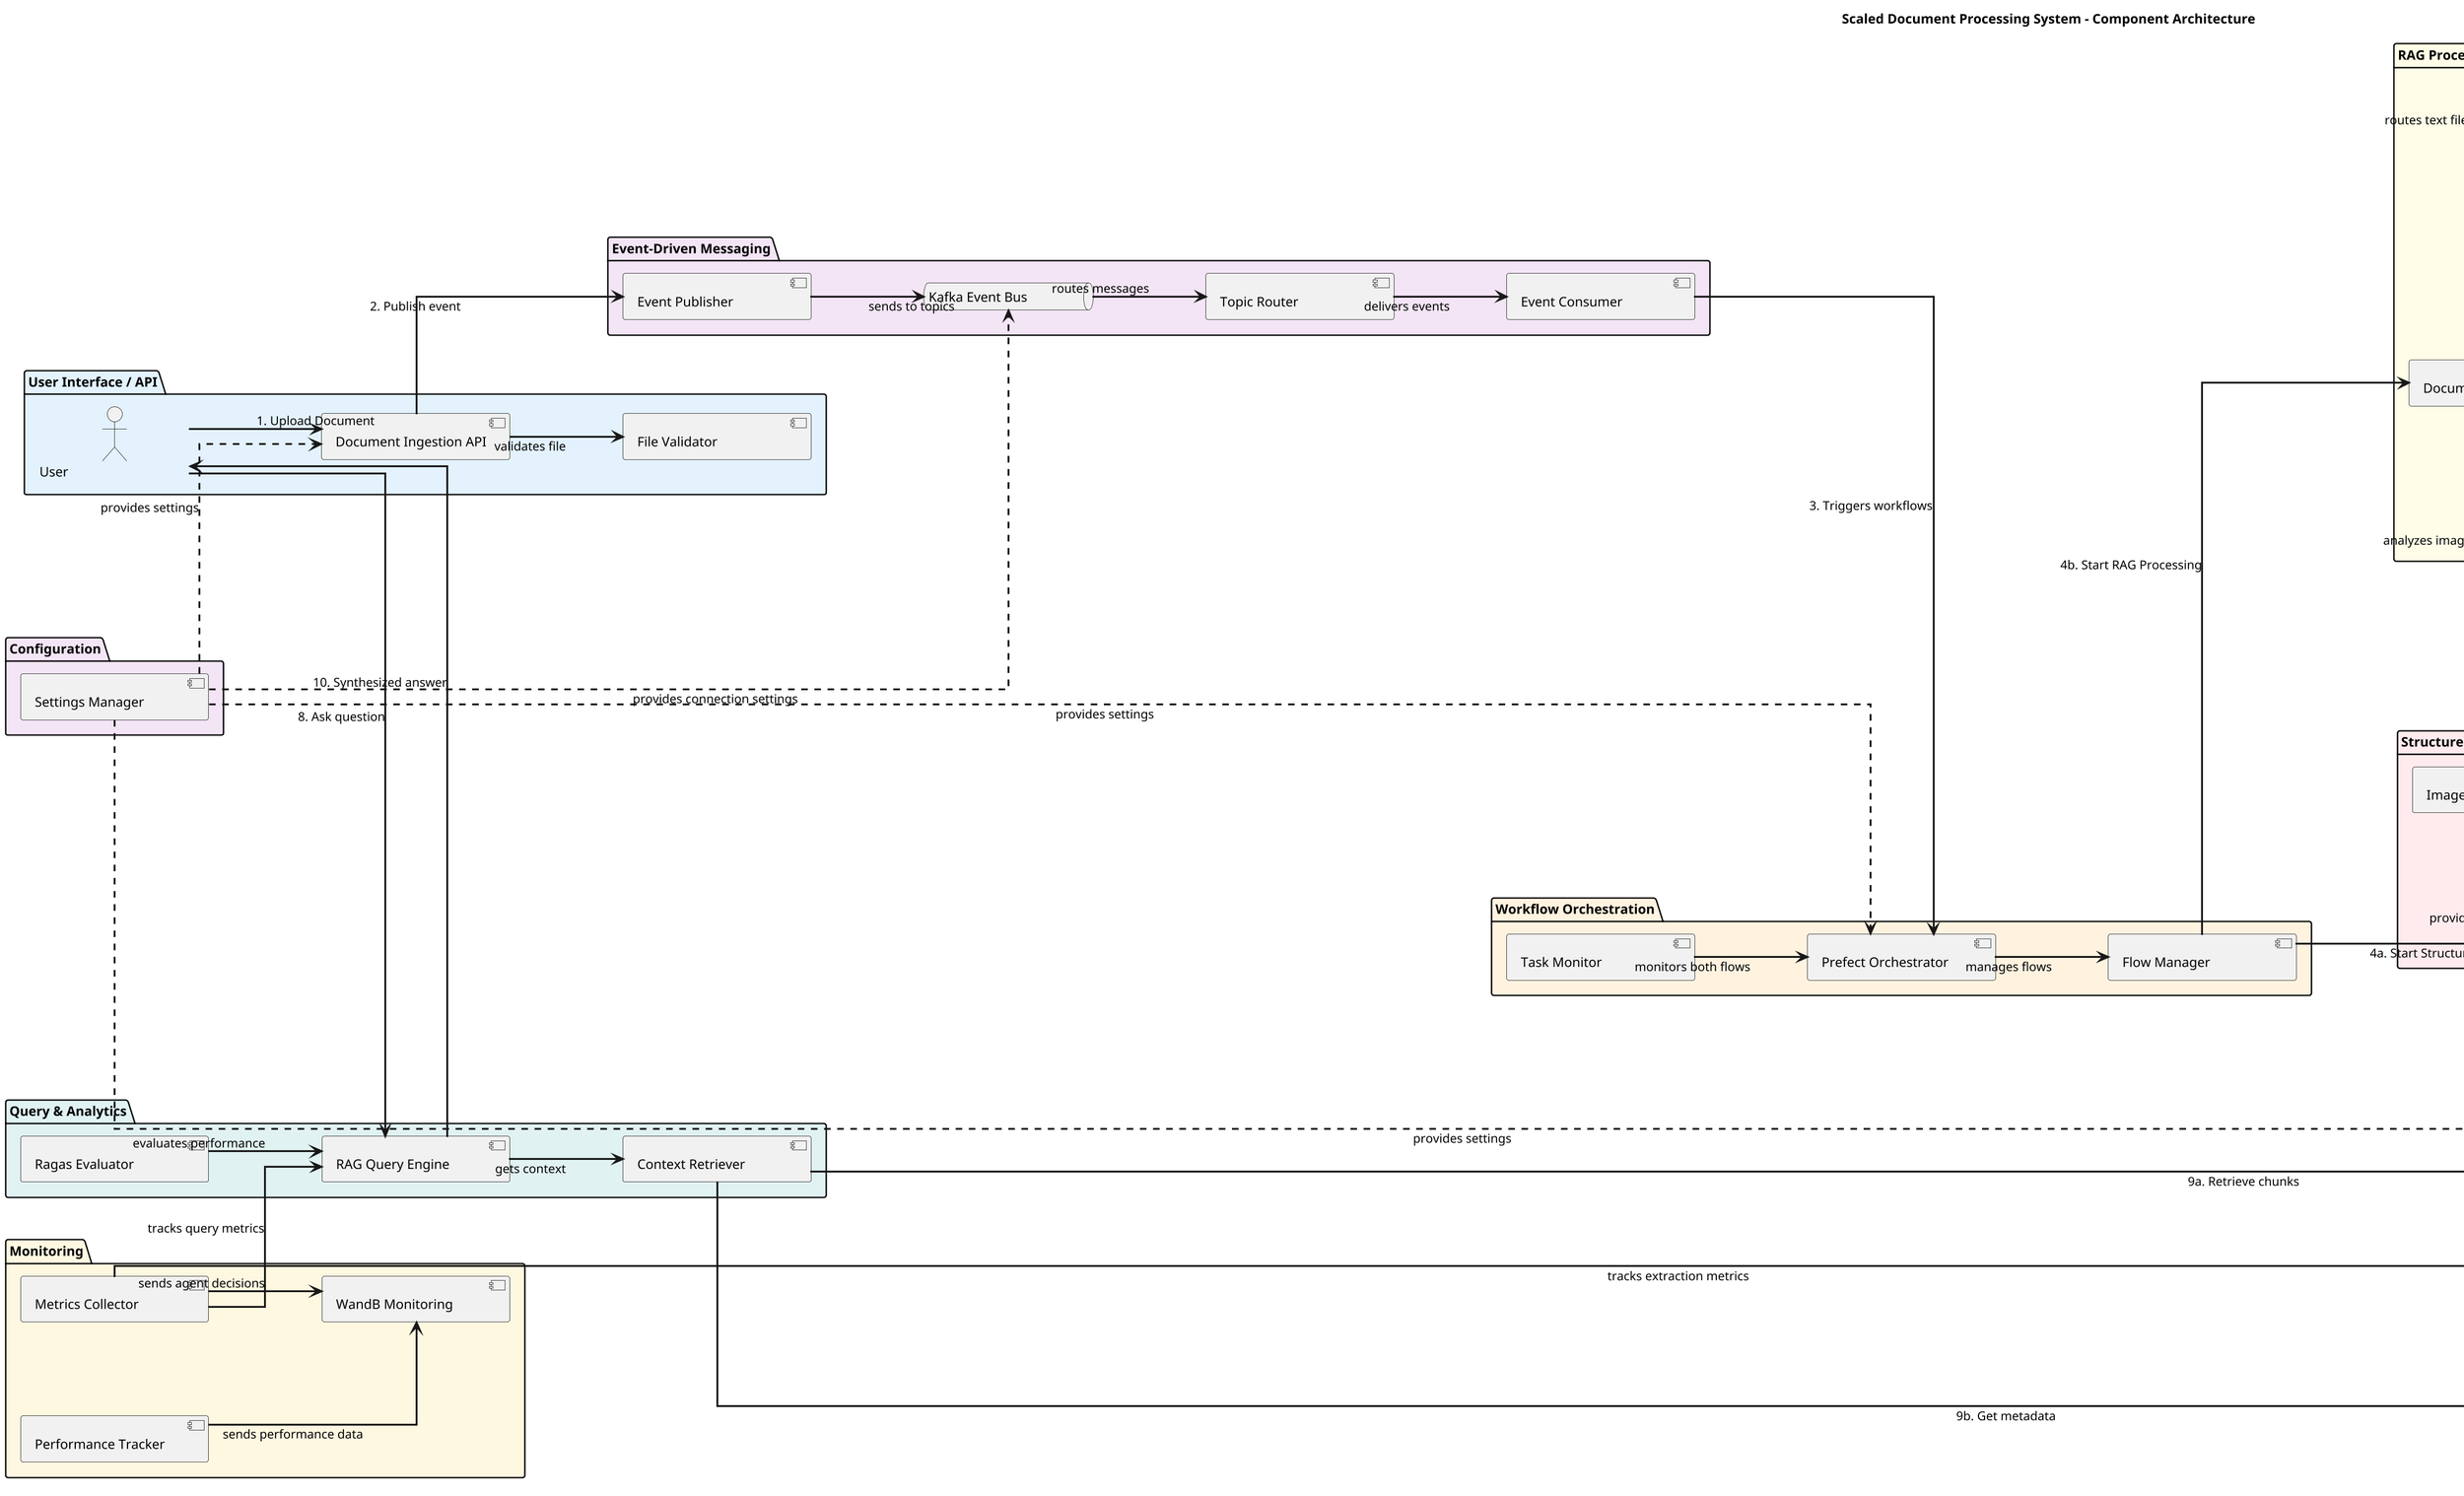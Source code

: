 @startuml

title Scaled Document Processing System - Component Architecture
left to right direction
skinparam linetype ortho
skinparam ranksep 120
skinparam nodesep 100
skinparam classAttributeIconSize 0
skinparam minClassWidth 160
skinparam arrowThickness 2
skinparam dpi 150
' === User Interface Layer ===
package "User Interface / API" #E3F2FD {
  actor User
  [Document Ingestion API] as API
  [File Validator] as Validator
}

' === Messaging Layer ===
package "Event-Driven Messaging" #F3E5F5 {
  queue "Kafka Event Bus" as Kafka
  [Event Publisher] as Publisher
  [Event Consumer] as Consumer
  [Topic Router] as Router
}

' === Orchestration Layer ===
package "Workflow Orchestration" #FFF3E0 {
  [Prefect Orchestrator] as Prefect
  [Flow Manager] as FlowMgr
  [Task Monitor] as Monitor
}

' === Parallel Processing Flows ===
package "Structured Extraction Flow" #FFEBEE {
  [Orchestrator Agent] as OrchestratorAgent
  [Field Discovery Agent] as FieldAgent
  [Extraction Agent Swarm] as ExtractionSwarm
  [Image Agent] as ImageAgent
}

package "RAG Processing Flow" #FFFDE7 {
  [Document Parser Factory] as ParserFactory
  [Image Parser] as ImageParser
  [PDF Parser (Docling)] as PDFParser
  [Text Parser] as TextParser
  [DOCX Parser] as DocxParser
  [Semantic Chunker] as Chunker
}

' === Data Management ===
package "Data Persistence" #E8F5E8 {
  [Persistence Manager] as PersistMgr
  [Document Repository] as DocRepo
  [Chunk Repository] as ChunkRepo
  [Result Repository] as ResultRepo
}

package "Data Stores" #F5F5F5 {
  database "PostgreSQL\n(Metadata)" as Postgres
  database "ChromaDB\n(Vector Store)" as Chroma
  database "Document Store\n(Files)" as FileStore
}

' === Query & Evaluation Layer ===
package "Query & Analytics" #E0F2F1 {
  [RAG Query Engine] as RAG
  [Ragas Evaluator] as Evaluator
  [Context Retriever] as Retriever
}

' === Monitoring & Observability ===
package "Monitoring" #FFF8E1 {
  [WandB Monitoring] as WandB
  [Metrics Collector] as Metrics
  [Performance Tracker] as Perf
}

' === Configuration ===
package "Configuration" #F3E5F5 {
  [Settings Manager] as Config
}

' === PRIMARY FLOW RELATIONSHIPS ===

' 1. Document Upload Flow
User --> API : 1. Upload Document
API --> Validator : validates file
API --> Publisher : 2. Publish event
Publisher --> Kafka : sends to topics
Kafka --> Router : routes messages
Router --> Consumer : delivers events
Consumer --> Prefect : 3. Triggers workflows

' 2. Parallel Flow Orchestration
Prefect --> FlowMgr : manages flows
FlowMgr --> OrchestratorAgent : 4a. Start Structured Extraction
FlowMgr --> ParserFactory : 4b. Start RAG Processing
Monitor --> Prefect : monitors both flows

' 3. Structured Extraction Flow
OrchestratorAgent --> FieldAgent : collaborates on discovery
OrchestratorAgent --> ExtractionSwarm : deploys for parallel extraction
ImageAgent --> OrchestratorAgent : provides visual analysis
ImageAgent --> FieldAgent : enhances field discovery

' 4. RAG Processing Flow
ParserFactory --> ImageParser : routes image files
ParserFactory --> PDFParser : routes PDF files
ParserFactory --> TextParser : routes text files
ParserFactory --> DocxParser : routes DOCX files

' Image Agent Integration
ImageAgent --> ImageParser : analyzes images
ImageAgent --> PDFParser : processes embedded images
ImageAgent --> DocxParser : processes embedded images

' 5. Document Processing to Chunking
ImageParser --> Chunker : parsed documents
PDFParser --> Chunker : parsed documents
TextParser --> Chunker : parsed documents
DocxParser --> Chunker : parsed documents

' 6. Data Persistence (Both flows converge)
ExtractionSwarm --> PersistMgr : structured results
Chunker --> PersistMgr : chunks & embeddings
OrchestratorAgent --> PersistMgr : schemas

' Repository Pattern
PersistMgr --> DocRepo : document operations
PersistMgr --> ChunkRepo : chunk operations  
PersistMgr --> ResultRepo : result operations

' Data Store Connections
DocRepo --> Postgres : metadata
DocRepo --> FileStore : files
ChunkRepo --> Chroma : vectors
ChunkRepo --> Postgres : chunk metadata
ResultRepo --> Postgres : extraction results

' 7. Query Flow
User --> RAG : 8. Ask question
RAG --> Retriever : gets context
Retriever --> ChunkRepo : 9a. Retrieve chunks
Retriever --> DocRepo : 9b. Get metadata
RAG --> User : 10. Synthesized answer

' 8. Evaluation & Monitoring
Evaluator --> RAG : evaluates performance
Metrics --> ExtractionSwarm : tracks extraction metrics
Metrics --> RAG : tracks query metrics
Perf --> WandB : sends performance data
Metrics --> WandB : sends agent decisions

' Configuration Dependencies
Config ..> API : provides settings
Config ..> Prefect : provides settings
Config ..> PersistMgr : provides settings
Config ..> Kafka : provides connection settings

@enduml